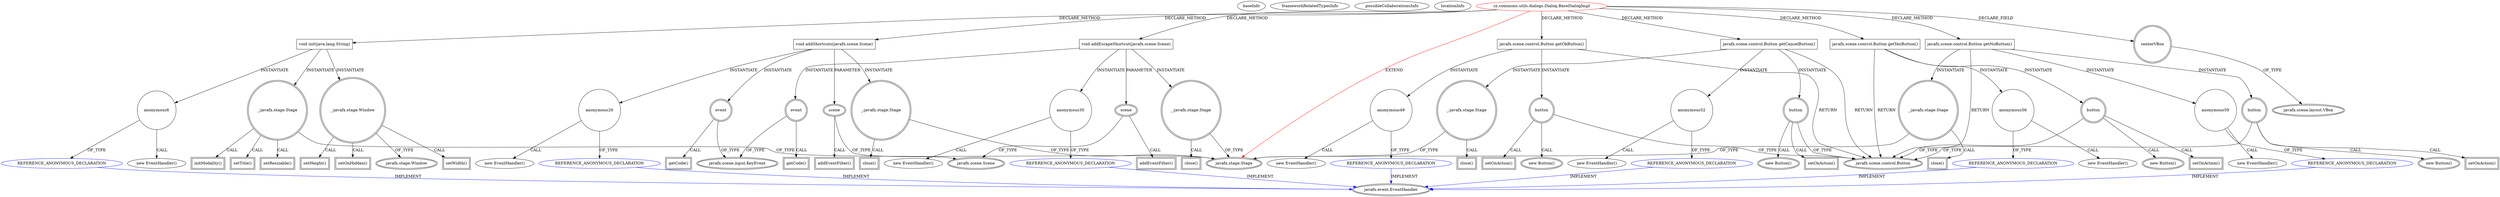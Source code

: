 digraph {
baseInfo[graphId=933,category="extension_graph",isAnonymous=false,possibleRelation=true]
frameworkRelatedTypesInfo[0="javafx.stage.Stage"]
possibleCollaborationsInfo[0="933~CLIENT_METHOD_DECLARATION-INSTANTIATION-~javafx.stage.Stage ~javafx.event.EventHandler ~false~true"]
locationInfo[projectName="Maxxa-MT-common",filePath="/Maxxa-MT-common/MT-common-master/src/cz/commons/utils/dialogs/Dialog.java",contextSignature="BaseDialogImpl",graphId="933"]
0[label="cz.commons.utils.dialogs.Dialog.BaseDialogImpl",vertexType="ROOT_CLIENT_CLASS_DECLARATION",isFrameworkType=false,color=red]
1[label="javafx.stage.Stage",vertexType="FRAMEWORK_CLASS_TYPE",isFrameworkType=true,peripheries=2]
2[label="centerVBox",vertexType="FIELD_DECLARATION",isFrameworkType=true,peripheries=2,shape=circle]
3[label="javafx.scene.layout.VBox",vertexType="FRAMEWORK_CLASS_TYPE",isFrameworkType=true,peripheries=2]
4[label="void init(java.lang.String)",vertexType="CLIENT_METHOD_DECLARATION",isFrameworkType=false,shape=box]
5[label="_:javafx.stage.Stage",vertexType="VARIABLE_EXPRESION",isFrameworkType=true,peripheries=2,shape=circle]
6[label="setTitle()",vertexType="INSIDE_CALL",isFrameworkType=true,peripheries=2,shape=box]
8[label="_:javafx.stage.Window",vertexType="VARIABLE_EXPRESION",isFrameworkType=true,peripheries=2,shape=circle]
10[label="javafx.stage.Window",vertexType="FRAMEWORK_CLASS_TYPE",isFrameworkType=true,peripheries=2]
9[label="setWidth()",vertexType="INSIDE_CALL",isFrameworkType=true,peripheries=2,shape=box]
12[label="setHeight()",vertexType="INSIDE_CALL",isFrameworkType=true,peripheries=2,shape=box]
14[label="setResizable()",vertexType="INSIDE_CALL",isFrameworkType=true,peripheries=2,shape=box]
16[label="initModality()",vertexType="INSIDE_CALL",isFrameworkType=true,peripheries=2,shape=box]
18[label="setOnHidden()",vertexType="INSIDE_CALL",isFrameworkType=true,peripheries=2,shape=box]
20[label="anonymous6",vertexType="VARIABLE_EXPRESION",isFrameworkType=false,shape=circle]
21[label="REFERENCE_ANONYMOUS_DECLARATION",vertexType="REFERENCE_ANONYMOUS_DECLARATION",isFrameworkType=false,color=blue]
22[label="javafx.event.EventHandler",vertexType="FRAMEWORK_INTERFACE_TYPE",isFrameworkType=true,peripheries=2]
19[label="new EventHandler()",vertexType="CONSTRUCTOR_CALL",isFrameworkType=false]
73[label="void addShortcuts(javafx.scene.Scene)",vertexType="CLIENT_METHOD_DECLARATION",isFrameworkType=false,shape=box]
74[label="scene",vertexType="PARAMETER_DECLARATION",isFrameworkType=true,peripheries=2]
75[label="javafx.scene.Scene",vertexType="FRAMEWORK_CLASS_TYPE",isFrameworkType=true,peripheries=2]
77[label="addEventFilter()",vertexType="INSIDE_CALL",isFrameworkType=true,peripheries=2,shape=box]
79[label="anonymous26",vertexType="VARIABLE_EXPRESION",isFrameworkType=false,shape=circle]
80[label="REFERENCE_ANONYMOUS_DECLARATION",vertexType="REFERENCE_ANONYMOUS_DECLARATION",isFrameworkType=false,color=blue]
78[label="new EventHandler()",vertexType="CONSTRUCTOR_CALL",isFrameworkType=false]
82[label="event",vertexType="VARIABLE_EXPRESION",isFrameworkType=true,peripheries=2,shape=circle]
84[label="javafx.scene.input.KeyEvent",vertexType="FRAMEWORK_CLASS_TYPE",isFrameworkType=true,peripheries=2]
83[label="getCode()",vertexType="INSIDE_CALL",isFrameworkType=true,peripheries=2,shape=box]
85[label="_:javafx.stage.Stage",vertexType="VARIABLE_EXPRESION",isFrameworkType=true,peripheries=2,shape=circle]
86[label="close()",vertexType="INSIDE_CALL",isFrameworkType=true,peripheries=2,shape=box]
88[label="void addEscapeShortcut(javafx.scene.Scene)",vertexType="CLIENT_METHOD_DECLARATION",isFrameworkType=false,shape=box]
89[label="scene",vertexType="PARAMETER_DECLARATION",isFrameworkType=true,peripheries=2]
92[label="addEventFilter()",vertexType="INSIDE_CALL",isFrameworkType=true,peripheries=2,shape=box]
94[label="anonymous30",vertexType="VARIABLE_EXPRESION",isFrameworkType=false,shape=circle]
95[label="REFERENCE_ANONYMOUS_DECLARATION",vertexType="REFERENCE_ANONYMOUS_DECLARATION",isFrameworkType=false,color=blue]
93[label="new EventHandler()",vertexType="CONSTRUCTOR_CALL",isFrameworkType=false]
97[label="event",vertexType="VARIABLE_EXPRESION",isFrameworkType=true,peripheries=2,shape=circle]
98[label="getCode()",vertexType="INSIDE_CALL",isFrameworkType=true,peripheries=2,shape=box]
100[label="_:javafx.stage.Stage",vertexType="VARIABLE_EXPRESION",isFrameworkType=true,peripheries=2,shape=circle]
101[label="close()",vertexType="INSIDE_CALL",isFrameworkType=true,peripheries=2,shape=box]
141[label="javafx.scene.control.Button getOkButton()",vertexType="CLIENT_METHOD_DECLARATION",isFrameworkType=false,shape=box]
142[label="javafx.scene.control.Button",vertexType="FRAMEWORK_CLASS_TYPE",isFrameworkType=true,peripheries=2]
144[label="button",vertexType="VARIABLE_EXPRESION",isFrameworkType=true,peripheries=2,shape=circle]
143[label="new Button()",vertexType="CONSTRUCTOR_CALL",isFrameworkType=true,peripheries=2]
147[label="setOnAction()",vertexType="INSIDE_CALL",isFrameworkType=true,peripheries=2,shape=box]
149[label="anonymous49",vertexType="VARIABLE_EXPRESION",isFrameworkType=false,shape=circle]
150[label="REFERENCE_ANONYMOUS_DECLARATION",vertexType="REFERENCE_ANONYMOUS_DECLARATION",isFrameworkType=false,color=blue]
148[label="new EventHandler()",vertexType="CONSTRUCTOR_CALL",isFrameworkType=false]
152[label="javafx.scene.control.Button getCancelButton()",vertexType="CLIENT_METHOD_DECLARATION",isFrameworkType=false,shape=box]
155[label="button",vertexType="VARIABLE_EXPRESION",isFrameworkType=true,peripheries=2,shape=circle]
154[label="new Button()",vertexType="CONSTRUCTOR_CALL",isFrameworkType=true,peripheries=2]
158[label="setOnAction()",vertexType="INSIDE_CALL",isFrameworkType=true,peripheries=2,shape=box]
160[label="anonymous52",vertexType="VARIABLE_EXPRESION",isFrameworkType=false,shape=circle]
161[label="REFERENCE_ANONYMOUS_DECLARATION",vertexType="REFERENCE_ANONYMOUS_DECLARATION",isFrameworkType=false,color=blue]
159[label="new EventHandler()",vertexType="CONSTRUCTOR_CALL",isFrameworkType=false]
163[label="_:javafx.stage.Stage",vertexType="VARIABLE_EXPRESION",isFrameworkType=true,peripheries=2,shape=circle]
164[label="close()",vertexType="INSIDE_CALL",isFrameworkType=true,peripheries=2,shape=box]
166[label="javafx.scene.control.Button getYesButton()",vertexType="CLIENT_METHOD_DECLARATION",isFrameworkType=false,shape=box]
169[label="button",vertexType="VARIABLE_EXPRESION",isFrameworkType=true,peripheries=2,shape=circle]
168[label="new Button()",vertexType="CONSTRUCTOR_CALL",isFrameworkType=true,peripheries=2]
172[label="setOnAction()",vertexType="INSIDE_CALL",isFrameworkType=true,peripheries=2,shape=box]
174[label="anonymous56",vertexType="VARIABLE_EXPRESION",isFrameworkType=false,shape=circle]
175[label="REFERENCE_ANONYMOUS_DECLARATION",vertexType="REFERENCE_ANONYMOUS_DECLARATION",isFrameworkType=false,color=blue]
173[label="new EventHandler()",vertexType="CONSTRUCTOR_CALL",isFrameworkType=false]
177[label="javafx.scene.control.Button getNoButton()",vertexType="CLIENT_METHOD_DECLARATION",isFrameworkType=false,shape=box]
180[label="button",vertexType="VARIABLE_EXPRESION",isFrameworkType=true,peripheries=2,shape=circle]
179[label="new Button()",vertexType="CONSTRUCTOR_CALL",isFrameworkType=true,peripheries=2]
183[label="setOnAction()",vertexType="INSIDE_CALL",isFrameworkType=true,peripheries=2,shape=box]
185[label="anonymous59",vertexType="VARIABLE_EXPRESION",isFrameworkType=false,shape=circle]
186[label="REFERENCE_ANONYMOUS_DECLARATION",vertexType="REFERENCE_ANONYMOUS_DECLARATION",isFrameworkType=false,color=blue]
184[label="new EventHandler()",vertexType="CONSTRUCTOR_CALL",isFrameworkType=false]
188[label="_:javafx.stage.Stage",vertexType="VARIABLE_EXPRESION",isFrameworkType=true,peripheries=2,shape=circle]
189[label="close()",vertexType="INSIDE_CALL",isFrameworkType=true,peripheries=2,shape=box]
0->1[label="EXTEND",color=red]
0->2[label="DECLARE_FIELD"]
2->3[label="OF_TYPE"]
0->4[label="DECLARE_METHOD"]
4->5[label="INSTANTIATE"]
5->1[label="OF_TYPE"]
5->6[label="CALL"]
4->8[label="INSTANTIATE"]
8->10[label="OF_TYPE"]
8->9[label="CALL"]
8->12[label="CALL"]
5->14[label="CALL"]
5->16[label="CALL"]
8->18[label="CALL"]
4->20[label="INSTANTIATE"]
21->22[label="IMPLEMENT",color=blue]
20->21[label="OF_TYPE"]
20->19[label="CALL"]
0->73[label="DECLARE_METHOD"]
74->75[label="OF_TYPE"]
73->74[label="PARAMETER"]
74->77[label="CALL"]
73->79[label="INSTANTIATE"]
80->22[label="IMPLEMENT",color=blue]
79->80[label="OF_TYPE"]
79->78[label="CALL"]
73->82[label="INSTANTIATE"]
82->84[label="OF_TYPE"]
82->83[label="CALL"]
73->85[label="INSTANTIATE"]
85->1[label="OF_TYPE"]
85->86[label="CALL"]
0->88[label="DECLARE_METHOD"]
89->75[label="OF_TYPE"]
88->89[label="PARAMETER"]
89->92[label="CALL"]
88->94[label="INSTANTIATE"]
95->22[label="IMPLEMENT",color=blue]
94->95[label="OF_TYPE"]
94->93[label="CALL"]
88->97[label="INSTANTIATE"]
97->84[label="OF_TYPE"]
97->98[label="CALL"]
88->100[label="INSTANTIATE"]
100->1[label="OF_TYPE"]
100->101[label="CALL"]
0->141[label="DECLARE_METHOD"]
141->142[label="RETURN"]
141->144[label="INSTANTIATE"]
144->142[label="OF_TYPE"]
144->143[label="CALL"]
144->147[label="CALL"]
141->149[label="INSTANTIATE"]
150->22[label="IMPLEMENT",color=blue]
149->150[label="OF_TYPE"]
149->148[label="CALL"]
0->152[label="DECLARE_METHOD"]
152->142[label="RETURN"]
152->155[label="INSTANTIATE"]
155->142[label="OF_TYPE"]
155->154[label="CALL"]
155->158[label="CALL"]
152->160[label="INSTANTIATE"]
161->22[label="IMPLEMENT",color=blue]
160->161[label="OF_TYPE"]
160->159[label="CALL"]
152->163[label="INSTANTIATE"]
163->1[label="OF_TYPE"]
163->164[label="CALL"]
0->166[label="DECLARE_METHOD"]
166->142[label="RETURN"]
166->169[label="INSTANTIATE"]
169->142[label="OF_TYPE"]
169->168[label="CALL"]
169->172[label="CALL"]
166->174[label="INSTANTIATE"]
175->22[label="IMPLEMENT",color=blue]
174->175[label="OF_TYPE"]
174->173[label="CALL"]
0->177[label="DECLARE_METHOD"]
177->142[label="RETURN"]
177->180[label="INSTANTIATE"]
180->142[label="OF_TYPE"]
180->179[label="CALL"]
180->183[label="CALL"]
177->185[label="INSTANTIATE"]
186->22[label="IMPLEMENT",color=blue]
185->186[label="OF_TYPE"]
185->184[label="CALL"]
177->188[label="INSTANTIATE"]
188->1[label="OF_TYPE"]
188->189[label="CALL"]
}
